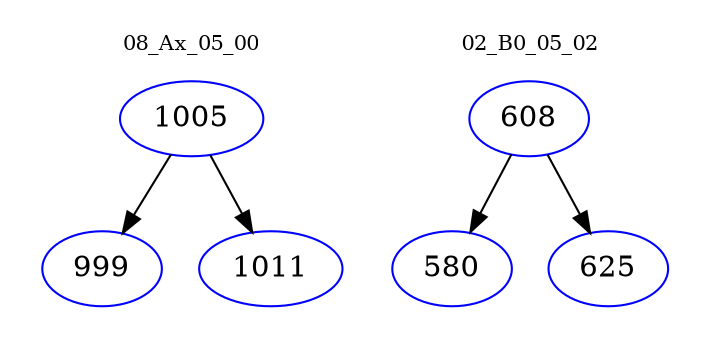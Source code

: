 digraph{
subgraph cluster_0 {
color = white
label = "08_Ax_05_00";
fontsize=10;
T0_1005 [label="1005", color="blue"]
T0_1005 -> T0_999 [color="black"]
T0_999 [label="999", color="blue"]
T0_1005 -> T0_1011 [color="black"]
T0_1011 [label="1011", color="blue"]
}
subgraph cluster_1 {
color = white
label = "02_B0_05_02";
fontsize=10;
T1_608 [label="608", color="blue"]
T1_608 -> T1_580 [color="black"]
T1_580 [label="580", color="blue"]
T1_608 -> T1_625 [color="black"]
T1_625 [label="625", color="blue"]
}
}
